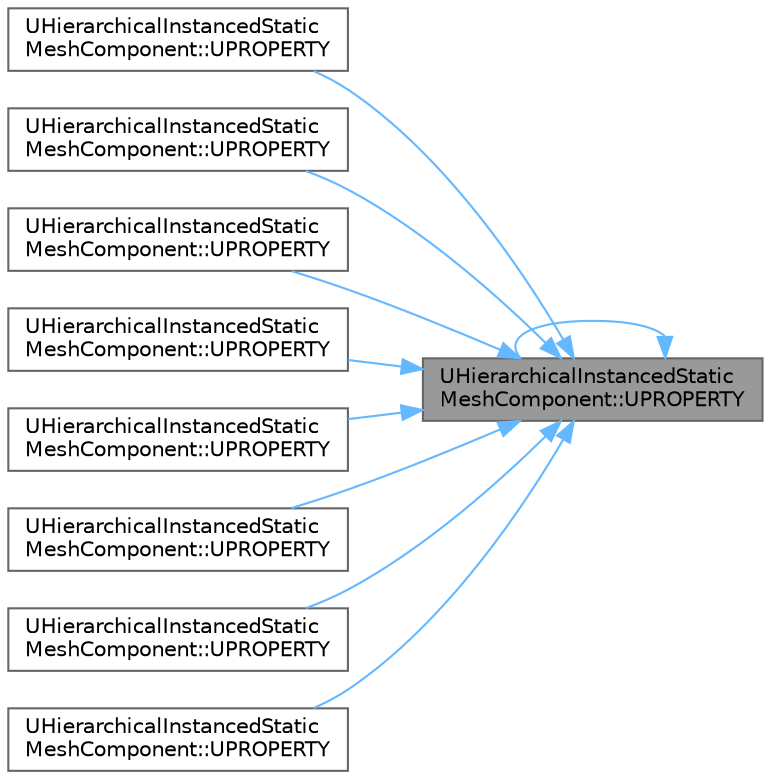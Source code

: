 digraph "UHierarchicalInstancedStaticMeshComponent::UPROPERTY"
{
 // INTERACTIVE_SVG=YES
 // LATEX_PDF_SIZE
  bgcolor="transparent";
  edge [fontname=Helvetica,fontsize=10,labelfontname=Helvetica,labelfontsize=10];
  node [fontname=Helvetica,fontsize=10,shape=box,height=0.2,width=0.4];
  rankdir="RL";
  Node1 [id="Node000001",label="UHierarchicalInstancedStatic\lMeshComponent::UPROPERTY",height=0.2,width=0.4,color="gray40", fillcolor="grey60", style="filled", fontcolor="black",tooltip="Value used to seed the random number stream that generates random numbers for each of this mesh's ins..."];
  Node1 -> Node2 [id="edge1_Node000001_Node000002",dir="back",color="steelblue1",style="solid",tooltip=" "];
  Node2 [id="Node000002",label="UHierarchicalInstancedStatic\lMeshComponent::UPROPERTY",height=0.2,width=0.4,color="grey40", fillcolor="white", style="filled",URL="$d9/d38/classUHierarchicalInstancedStaticMeshComponent.html#ae6c0b3e612ced42a12f19d0790b1c081",tooltip="Value used to seed the random number stream that generates random numbers for each of this mesh's ins..."];
  Node1 -> Node3 [id="edge2_Node000001_Node000003",dir="back",color="steelblue1",style="solid",tooltip=" "];
  Node3 [id="Node000003",label="UHierarchicalInstancedStatic\lMeshComponent::UPROPERTY",height=0.2,width=0.4,color="grey40", fillcolor="white", style="filled",URL="$d9/d38/classUHierarchicalInstancedStaticMeshComponent.html#a1d1606f0ac4f9f9abc88d83557d1e383",tooltip="Value used to seed the random number stream that generates random numbers for each of this mesh's ins..."];
  Node1 -> Node4 [id="edge3_Node000001_Node000004",dir="back",color="steelblue1",style="solid",tooltip=" "];
  Node4 [id="Node000004",label="UHierarchicalInstancedStatic\lMeshComponent::UPROPERTY",height=0.2,width=0.4,color="grey40", fillcolor="white", style="filled",URL="$d9/d38/classUHierarchicalInstancedStaticMeshComponent.html#abff3bd57ec66ca1bbec667464c7f02f6",tooltip="Value used to seed the random number stream that generates random numbers for each of this mesh's ins..."];
  Node1 -> Node1 [id="edge4_Node000001_Node000001",dir="back",color="steelblue1",style="solid",tooltip=" "];
  Node1 -> Node5 [id="edge5_Node000001_Node000005",dir="back",color="steelblue1",style="solid",tooltip=" "];
  Node5 [id="Node000005",label="UHierarchicalInstancedStatic\lMeshComponent::UPROPERTY",height=0.2,width=0.4,color="grey40", fillcolor="white", style="filled",URL="$d9/d38/classUHierarchicalInstancedStaticMeshComponent.html#a7d8ddc451a2b46857721ee33c5a2f1e2",tooltip="Value used to seed the random number stream that generates random numbers for each of this mesh's ins..."];
  Node1 -> Node6 [id="edge6_Node000001_Node000006",dir="back",color="steelblue1",style="solid",tooltip=" "];
  Node6 [id="Node000006",label="UHierarchicalInstancedStatic\lMeshComponent::UPROPERTY",height=0.2,width=0.4,color="grey40", fillcolor="white", style="filled",URL="$d9/d38/classUHierarchicalInstancedStaticMeshComponent.html#ab966a05b7813d18d5f33bde68749e295",tooltip="Value used to seed the random number stream that generates random numbers for each of this mesh's ins..."];
  Node1 -> Node7 [id="edge7_Node000001_Node000007",dir="back",color="steelblue1",style="solid",tooltip=" "];
  Node7 [id="Node000007",label="UHierarchicalInstancedStatic\lMeshComponent::UPROPERTY",height=0.2,width=0.4,color="grey40", fillcolor="white", style="filled",URL="$d9/d38/classUHierarchicalInstancedStaticMeshComponent.html#adf879ba23f2be16e0b495e1688c3f110",tooltip="Value used to seed the random number stream that generates random numbers for each of this mesh's ins..."];
  Node1 -> Node8 [id="edge8_Node000001_Node000008",dir="back",color="steelblue1",style="solid",tooltip=" "];
  Node8 [id="Node000008",label="UHierarchicalInstancedStatic\lMeshComponent::UPROPERTY",height=0.2,width=0.4,color="grey40", fillcolor="white", style="filled",URL="$d9/d38/classUHierarchicalInstancedStaticMeshComponent.html#a9f520358e489f4f6b2c21c677de481ac",tooltip="Value used to seed the random number stream that generates random numbers for each of this mesh's ins..."];
  Node1 -> Node9 [id="edge9_Node000001_Node000009",dir="back",color="steelblue1",style="solid",tooltip=" "];
  Node9 [id="Node000009",label="UHierarchicalInstancedStatic\lMeshComponent::UPROPERTY",height=0.2,width=0.4,color="grey40", fillcolor="white", style="filled",URL="$d9/d38/classUHierarchicalInstancedStaticMeshComponent.html#a878750aed2e21e06a538064982d963ff",tooltip="Value used to seed the random number stream that generates random numbers for each of this mesh's ins..."];
}
